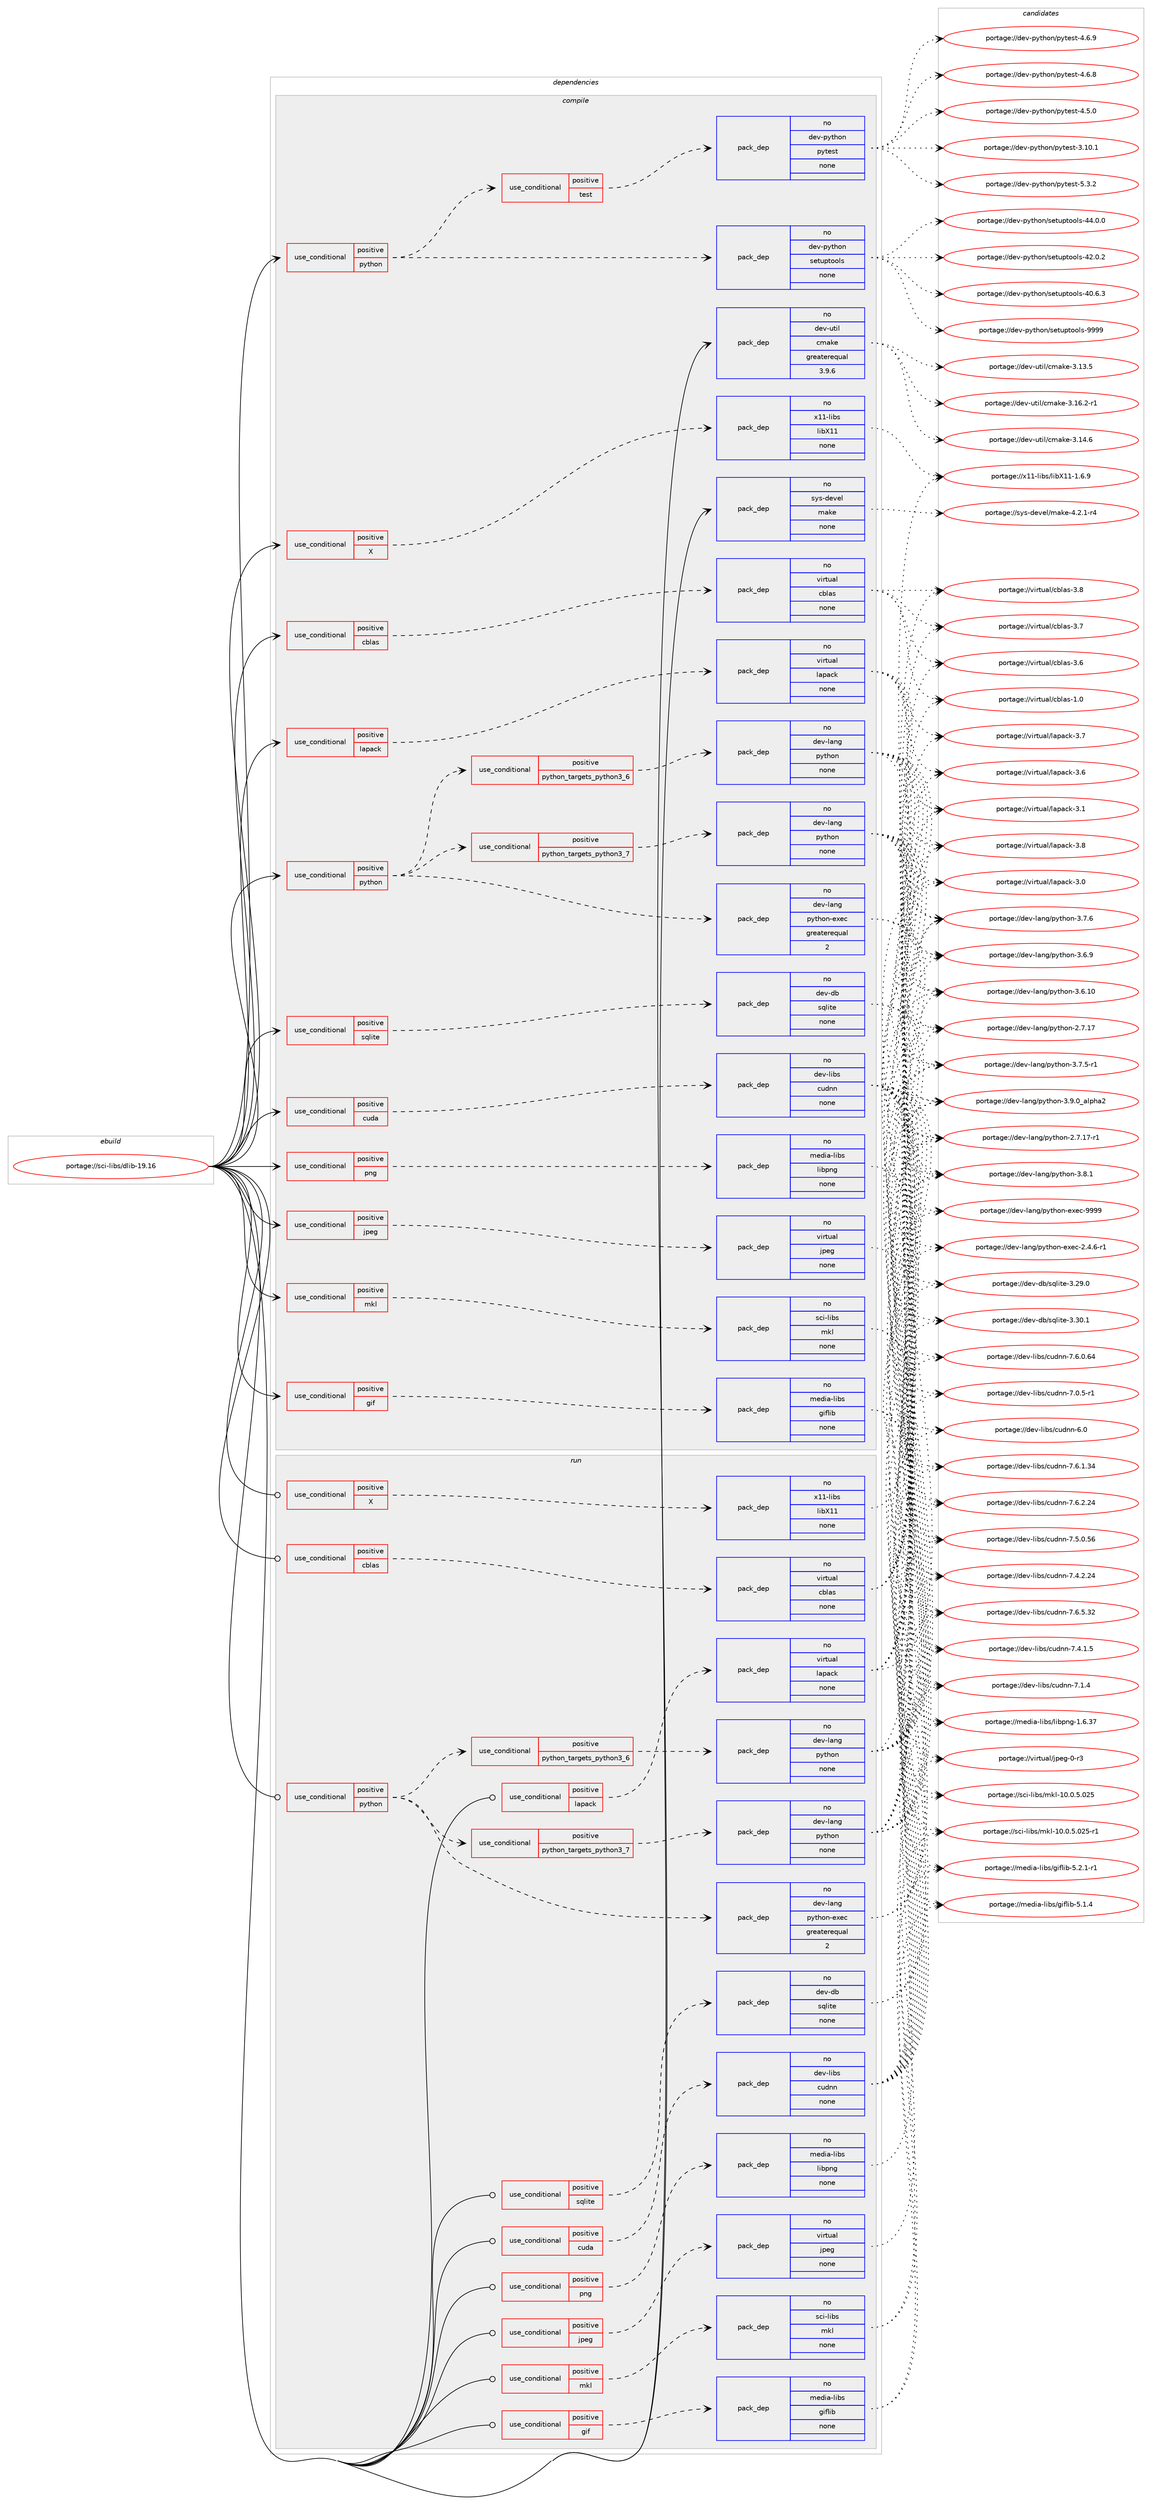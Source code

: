 digraph prolog {

# *************
# Graph options
# *************

newrank=true;
concentrate=true;
compound=true;
graph [rankdir=LR,fontname=Helvetica,fontsize=10,ranksep=1.5];#, ranksep=2.5, nodesep=0.2];
edge  [arrowhead=vee];
node  [fontname=Helvetica,fontsize=10];

# **********
# The ebuild
# **********

subgraph cluster_leftcol {
color=gray;
rank=same;
label=<<i>ebuild</i>>;
id [label="portage://sci-libs/dlib-19.16", color=red, width=4, href="../sci-libs/dlib-19.16.svg"];
}

# ****************
# The dependencies
# ****************

subgraph cluster_midcol {
color=gray;
label=<<i>dependencies</i>>;
subgraph cluster_compile {
fillcolor="#eeeeee";
style=filled;
label=<<i>compile</i>>;
subgraph cond19454 {
dependency100967 [label=<<TABLE BORDER="0" CELLBORDER="1" CELLSPACING="0" CELLPADDING="4"><TR><TD ROWSPAN="3" CELLPADDING="10">use_conditional</TD></TR><TR><TD>positive</TD></TR><TR><TD>X</TD></TR></TABLE>>, shape=none, color=red];
subgraph pack79773 {
dependency100968 [label=<<TABLE BORDER="0" CELLBORDER="1" CELLSPACING="0" CELLPADDING="4" WIDTH="220"><TR><TD ROWSPAN="6" CELLPADDING="30">pack_dep</TD></TR><TR><TD WIDTH="110">no</TD></TR><TR><TD>x11-libs</TD></TR><TR><TD>libX11</TD></TR><TR><TD>none</TD></TR><TR><TD></TD></TR></TABLE>>, shape=none, color=blue];
}
dependency100967:e -> dependency100968:w [weight=20,style="dashed",arrowhead="vee"];
}
id:e -> dependency100967:w [weight=20,style="solid",arrowhead="vee"];
subgraph cond19455 {
dependency100969 [label=<<TABLE BORDER="0" CELLBORDER="1" CELLSPACING="0" CELLPADDING="4"><TR><TD ROWSPAN="3" CELLPADDING="10">use_conditional</TD></TR><TR><TD>positive</TD></TR><TR><TD>cblas</TD></TR></TABLE>>, shape=none, color=red];
subgraph pack79774 {
dependency100970 [label=<<TABLE BORDER="0" CELLBORDER="1" CELLSPACING="0" CELLPADDING="4" WIDTH="220"><TR><TD ROWSPAN="6" CELLPADDING="30">pack_dep</TD></TR><TR><TD WIDTH="110">no</TD></TR><TR><TD>virtual</TD></TR><TR><TD>cblas</TD></TR><TR><TD>none</TD></TR><TR><TD></TD></TR></TABLE>>, shape=none, color=blue];
}
dependency100969:e -> dependency100970:w [weight=20,style="dashed",arrowhead="vee"];
}
id:e -> dependency100969:w [weight=20,style="solid",arrowhead="vee"];
subgraph cond19456 {
dependency100971 [label=<<TABLE BORDER="0" CELLBORDER="1" CELLSPACING="0" CELLPADDING="4"><TR><TD ROWSPAN="3" CELLPADDING="10">use_conditional</TD></TR><TR><TD>positive</TD></TR><TR><TD>cuda</TD></TR></TABLE>>, shape=none, color=red];
subgraph pack79775 {
dependency100972 [label=<<TABLE BORDER="0" CELLBORDER="1" CELLSPACING="0" CELLPADDING="4" WIDTH="220"><TR><TD ROWSPAN="6" CELLPADDING="30">pack_dep</TD></TR><TR><TD WIDTH="110">no</TD></TR><TR><TD>dev-libs</TD></TR><TR><TD>cudnn</TD></TR><TR><TD>none</TD></TR><TR><TD></TD></TR></TABLE>>, shape=none, color=blue];
}
dependency100971:e -> dependency100972:w [weight=20,style="dashed",arrowhead="vee"];
}
id:e -> dependency100971:w [weight=20,style="solid",arrowhead="vee"];
subgraph cond19457 {
dependency100973 [label=<<TABLE BORDER="0" CELLBORDER="1" CELLSPACING="0" CELLPADDING="4"><TR><TD ROWSPAN="3" CELLPADDING="10">use_conditional</TD></TR><TR><TD>positive</TD></TR><TR><TD>gif</TD></TR></TABLE>>, shape=none, color=red];
subgraph pack79776 {
dependency100974 [label=<<TABLE BORDER="0" CELLBORDER="1" CELLSPACING="0" CELLPADDING="4" WIDTH="220"><TR><TD ROWSPAN="6" CELLPADDING="30">pack_dep</TD></TR><TR><TD WIDTH="110">no</TD></TR><TR><TD>media-libs</TD></TR><TR><TD>giflib</TD></TR><TR><TD>none</TD></TR><TR><TD></TD></TR></TABLE>>, shape=none, color=blue];
}
dependency100973:e -> dependency100974:w [weight=20,style="dashed",arrowhead="vee"];
}
id:e -> dependency100973:w [weight=20,style="solid",arrowhead="vee"];
subgraph cond19458 {
dependency100975 [label=<<TABLE BORDER="0" CELLBORDER="1" CELLSPACING="0" CELLPADDING="4"><TR><TD ROWSPAN="3" CELLPADDING="10">use_conditional</TD></TR><TR><TD>positive</TD></TR><TR><TD>jpeg</TD></TR></TABLE>>, shape=none, color=red];
subgraph pack79777 {
dependency100976 [label=<<TABLE BORDER="0" CELLBORDER="1" CELLSPACING="0" CELLPADDING="4" WIDTH="220"><TR><TD ROWSPAN="6" CELLPADDING="30">pack_dep</TD></TR><TR><TD WIDTH="110">no</TD></TR><TR><TD>virtual</TD></TR><TR><TD>jpeg</TD></TR><TR><TD>none</TD></TR><TR><TD></TD></TR></TABLE>>, shape=none, color=blue];
}
dependency100975:e -> dependency100976:w [weight=20,style="dashed",arrowhead="vee"];
}
id:e -> dependency100975:w [weight=20,style="solid",arrowhead="vee"];
subgraph cond19459 {
dependency100977 [label=<<TABLE BORDER="0" CELLBORDER="1" CELLSPACING="0" CELLPADDING="4"><TR><TD ROWSPAN="3" CELLPADDING="10">use_conditional</TD></TR><TR><TD>positive</TD></TR><TR><TD>lapack</TD></TR></TABLE>>, shape=none, color=red];
subgraph pack79778 {
dependency100978 [label=<<TABLE BORDER="0" CELLBORDER="1" CELLSPACING="0" CELLPADDING="4" WIDTH="220"><TR><TD ROWSPAN="6" CELLPADDING="30">pack_dep</TD></TR><TR><TD WIDTH="110">no</TD></TR><TR><TD>virtual</TD></TR><TR><TD>lapack</TD></TR><TR><TD>none</TD></TR><TR><TD></TD></TR></TABLE>>, shape=none, color=blue];
}
dependency100977:e -> dependency100978:w [weight=20,style="dashed",arrowhead="vee"];
}
id:e -> dependency100977:w [weight=20,style="solid",arrowhead="vee"];
subgraph cond19460 {
dependency100979 [label=<<TABLE BORDER="0" CELLBORDER="1" CELLSPACING="0" CELLPADDING="4"><TR><TD ROWSPAN="3" CELLPADDING="10">use_conditional</TD></TR><TR><TD>positive</TD></TR><TR><TD>mkl</TD></TR></TABLE>>, shape=none, color=red];
subgraph pack79779 {
dependency100980 [label=<<TABLE BORDER="0" CELLBORDER="1" CELLSPACING="0" CELLPADDING="4" WIDTH="220"><TR><TD ROWSPAN="6" CELLPADDING="30">pack_dep</TD></TR><TR><TD WIDTH="110">no</TD></TR><TR><TD>sci-libs</TD></TR><TR><TD>mkl</TD></TR><TR><TD>none</TD></TR><TR><TD></TD></TR></TABLE>>, shape=none, color=blue];
}
dependency100979:e -> dependency100980:w [weight=20,style="dashed",arrowhead="vee"];
}
id:e -> dependency100979:w [weight=20,style="solid",arrowhead="vee"];
subgraph cond19461 {
dependency100981 [label=<<TABLE BORDER="0" CELLBORDER="1" CELLSPACING="0" CELLPADDING="4"><TR><TD ROWSPAN="3" CELLPADDING="10">use_conditional</TD></TR><TR><TD>positive</TD></TR><TR><TD>png</TD></TR></TABLE>>, shape=none, color=red];
subgraph pack79780 {
dependency100982 [label=<<TABLE BORDER="0" CELLBORDER="1" CELLSPACING="0" CELLPADDING="4" WIDTH="220"><TR><TD ROWSPAN="6" CELLPADDING="30">pack_dep</TD></TR><TR><TD WIDTH="110">no</TD></TR><TR><TD>media-libs</TD></TR><TR><TD>libpng</TD></TR><TR><TD>none</TD></TR><TR><TD></TD></TR></TABLE>>, shape=none, color=blue];
}
dependency100981:e -> dependency100982:w [weight=20,style="dashed",arrowhead="vee"];
}
id:e -> dependency100981:w [weight=20,style="solid",arrowhead="vee"];
subgraph cond19462 {
dependency100983 [label=<<TABLE BORDER="0" CELLBORDER="1" CELLSPACING="0" CELLPADDING="4"><TR><TD ROWSPAN="3" CELLPADDING="10">use_conditional</TD></TR><TR><TD>positive</TD></TR><TR><TD>python</TD></TR></TABLE>>, shape=none, color=red];
subgraph cond19463 {
dependency100984 [label=<<TABLE BORDER="0" CELLBORDER="1" CELLSPACING="0" CELLPADDING="4"><TR><TD ROWSPAN="3" CELLPADDING="10">use_conditional</TD></TR><TR><TD>positive</TD></TR><TR><TD>python_targets_python3_6</TD></TR></TABLE>>, shape=none, color=red];
subgraph pack79781 {
dependency100985 [label=<<TABLE BORDER="0" CELLBORDER="1" CELLSPACING="0" CELLPADDING="4" WIDTH="220"><TR><TD ROWSPAN="6" CELLPADDING="30">pack_dep</TD></TR><TR><TD WIDTH="110">no</TD></TR><TR><TD>dev-lang</TD></TR><TR><TD>python</TD></TR><TR><TD>none</TD></TR><TR><TD></TD></TR></TABLE>>, shape=none, color=blue];
}
dependency100984:e -> dependency100985:w [weight=20,style="dashed",arrowhead="vee"];
}
dependency100983:e -> dependency100984:w [weight=20,style="dashed",arrowhead="vee"];
subgraph cond19464 {
dependency100986 [label=<<TABLE BORDER="0" CELLBORDER="1" CELLSPACING="0" CELLPADDING="4"><TR><TD ROWSPAN="3" CELLPADDING="10">use_conditional</TD></TR><TR><TD>positive</TD></TR><TR><TD>python_targets_python3_7</TD></TR></TABLE>>, shape=none, color=red];
subgraph pack79782 {
dependency100987 [label=<<TABLE BORDER="0" CELLBORDER="1" CELLSPACING="0" CELLPADDING="4" WIDTH="220"><TR><TD ROWSPAN="6" CELLPADDING="30">pack_dep</TD></TR><TR><TD WIDTH="110">no</TD></TR><TR><TD>dev-lang</TD></TR><TR><TD>python</TD></TR><TR><TD>none</TD></TR><TR><TD></TD></TR></TABLE>>, shape=none, color=blue];
}
dependency100986:e -> dependency100987:w [weight=20,style="dashed",arrowhead="vee"];
}
dependency100983:e -> dependency100986:w [weight=20,style="dashed",arrowhead="vee"];
subgraph pack79783 {
dependency100988 [label=<<TABLE BORDER="0" CELLBORDER="1" CELLSPACING="0" CELLPADDING="4" WIDTH="220"><TR><TD ROWSPAN="6" CELLPADDING="30">pack_dep</TD></TR><TR><TD WIDTH="110">no</TD></TR><TR><TD>dev-lang</TD></TR><TR><TD>python-exec</TD></TR><TR><TD>greaterequal</TD></TR><TR><TD>2</TD></TR></TABLE>>, shape=none, color=blue];
}
dependency100983:e -> dependency100988:w [weight=20,style="dashed",arrowhead="vee"];
}
id:e -> dependency100983:w [weight=20,style="solid",arrowhead="vee"];
subgraph cond19465 {
dependency100989 [label=<<TABLE BORDER="0" CELLBORDER="1" CELLSPACING="0" CELLPADDING="4"><TR><TD ROWSPAN="3" CELLPADDING="10">use_conditional</TD></TR><TR><TD>positive</TD></TR><TR><TD>python</TD></TR></TABLE>>, shape=none, color=red];
subgraph pack79784 {
dependency100990 [label=<<TABLE BORDER="0" CELLBORDER="1" CELLSPACING="0" CELLPADDING="4" WIDTH="220"><TR><TD ROWSPAN="6" CELLPADDING="30">pack_dep</TD></TR><TR><TD WIDTH="110">no</TD></TR><TR><TD>dev-python</TD></TR><TR><TD>setuptools</TD></TR><TR><TD>none</TD></TR><TR><TD></TD></TR></TABLE>>, shape=none, color=blue];
}
dependency100989:e -> dependency100990:w [weight=20,style="dashed",arrowhead="vee"];
subgraph cond19466 {
dependency100991 [label=<<TABLE BORDER="0" CELLBORDER="1" CELLSPACING="0" CELLPADDING="4"><TR><TD ROWSPAN="3" CELLPADDING="10">use_conditional</TD></TR><TR><TD>positive</TD></TR><TR><TD>test</TD></TR></TABLE>>, shape=none, color=red];
subgraph pack79785 {
dependency100992 [label=<<TABLE BORDER="0" CELLBORDER="1" CELLSPACING="0" CELLPADDING="4" WIDTH="220"><TR><TD ROWSPAN="6" CELLPADDING="30">pack_dep</TD></TR><TR><TD WIDTH="110">no</TD></TR><TR><TD>dev-python</TD></TR><TR><TD>pytest</TD></TR><TR><TD>none</TD></TR><TR><TD></TD></TR></TABLE>>, shape=none, color=blue];
}
dependency100991:e -> dependency100992:w [weight=20,style="dashed",arrowhead="vee"];
}
dependency100989:e -> dependency100991:w [weight=20,style="dashed",arrowhead="vee"];
}
id:e -> dependency100989:w [weight=20,style="solid",arrowhead="vee"];
subgraph cond19467 {
dependency100993 [label=<<TABLE BORDER="0" CELLBORDER="1" CELLSPACING="0" CELLPADDING="4"><TR><TD ROWSPAN="3" CELLPADDING="10">use_conditional</TD></TR><TR><TD>positive</TD></TR><TR><TD>sqlite</TD></TR></TABLE>>, shape=none, color=red];
subgraph pack79786 {
dependency100994 [label=<<TABLE BORDER="0" CELLBORDER="1" CELLSPACING="0" CELLPADDING="4" WIDTH="220"><TR><TD ROWSPAN="6" CELLPADDING="30">pack_dep</TD></TR><TR><TD WIDTH="110">no</TD></TR><TR><TD>dev-db</TD></TR><TR><TD>sqlite</TD></TR><TR><TD>none</TD></TR><TR><TD></TD></TR></TABLE>>, shape=none, color=blue];
}
dependency100993:e -> dependency100994:w [weight=20,style="dashed",arrowhead="vee"];
}
id:e -> dependency100993:w [weight=20,style="solid",arrowhead="vee"];
subgraph pack79787 {
dependency100995 [label=<<TABLE BORDER="0" CELLBORDER="1" CELLSPACING="0" CELLPADDING="4" WIDTH="220"><TR><TD ROWSPAN="6" CELLPADDING="30">pack_dep</TD></TR><TR><TD WIDTH="110">no</TD></TR><TR><TD>dev-util</TD></TR><TR><TD>cmake</TD></TR><TR><TD>greaterequal</TD></TR><TR><TD>3.9.6</TD></TR></TABLE>>, shape=none, color=blue];
}
id:e -> dependency100995:w [weight=20,style="solid",arrowhead="vee"];
subgraph pack79788 {
dependency100996 [label=<<TABLE BORDER="0" CELLBORDER="1" CELLSPACING="0" CELLPADDING="4" WIDTH="220"><TR><TD ROWSPAN="6" CELLPADDING="30">pack_dep</TD></TR><TR><TD WIDTH="110">no</TD></TR><TR><TD>sys-devel</TD></TR><TR><TD>make</TD></TR><TR><TD>none</TD></TR><TR><TD></TD></TR></TABLE>>, shape=none, color=blue];
}
id:e -> dependency100996:w [weight=20,style="solid",arrowhead="vee"];
}
subgraph cluster_compileandrun {
fillcolor="#eeeeee";
style=filled;
label=<<i>compile and run</i>>;
}
subgraph cluster_run {
fillcolor="#eeeeee";
style=filled;
label=<<i>run</i>>;
subgraph cond19468 {
dependency100997 [label=<<TABLE BORDER="0" CELLBORDER="1" CELLSPACING="0" CELLPADDING="4"><TR><TD ROWSPAN="3" CELLPADDING="10">use_conditional</TD></TR><TR><TD>positive</TD></TR><TR><TD>X</TD></TR></TABLE>>, shape=none, color=red];
subgraph pack79789 {
dependency100998 [label=<<TABLE BORDER="0" CELLBORDER="1" CELLSPACING="0" CELLPADDING="4" WIDTH="220"><TR><TD ROWSPAN="6" CELLPADDING="30">pack_dep</TD></TR><TR><TD WIDTH="110">no</TD></TR><TR><TD>x11-libs</TD></TR><TR><TD>libX11</TD></TR><TR><TD>none</TD></TR><TR><TD></TD></TR></TABLE>>, shape=none, color=blue];
}
dependency100997:e -> dependency100998:w [weight=20,style="dashed",arrowhead="vee"];
}
id:e -> dependency100997:w [weight=20,style="solid",arrowhead="odot"];
subgraph cond19469 {
dependency100999 [label=<<TABLE BORDER="0" CELLBORDER="1" CELLSPACING="0" CELLPADDING="4"><TR><TD ROWSPAN="3" CELLPADDING="10">use_conditional</TD></TR><TR><TD>positive</TD></TR><TR><TD>cblas</TD></TR></TABLE>>, shape=none, color=red];
subgraph pack79790 {
dependency101000 [label=<<TABLE BORDER="0" CELLBORDER="1" CELLSPACING="0" CELLPADDING="4" WIDTH="220"><TR><TD ROWSPAN="6" CELLPADDING="30">pack_dep</TD></TR><TR><TD WIDTH="110">no</TD></TR><TR><TD>virtual</TD></TR><TR><TD>cblas</TD></TR><TR><TD>none</TD></TR><TR><TD></TD></TR></TABLE>>, shape=none, color=blue];
}
dependency100999:e -> dependency101000:w [weight=20,style="dashed",arrowhead="vee"];
}
id:e -> dependency100999:w [weight=20,style="solid",arrowhead="odot"];
subgraph cond19470 {
dependency101001 [label=<<TABLE BORDER="0" CELLBORDER="1" CELLSPACING="0" CELLPADDING="4"><TR><TD ROWSPAN="3" CELLPADDING="10">use_conditional</TD></TR><TR><TD>positive</TD></TR><TR><TD>cuda</TD></TR></TABLE>>, shape=none, color=red];
subgraph pack79791 {
dependency101002 [label=<<TABLE BORDER="0" CELLBORDER="1" CELLSPACING="0" CELLPADDING="4" WIDTH="220"><TR><TD ROWSPAN="6" CELLPADDING="30">pack_dep</TD></TR><TR><TD WIDTH="110">no</TD></TR><TR><TD>dev-libs</TD></TR><TR><TD>cudnn</TD></TR><TR><TD>none</TD></TR><TR><TD></TD></TR></TABLE>>, shape=none, color=blue];
}
dependency101001:e -> dependency101002:w [weight=20,style="dashed",arrowhead="vee"];
}
id:e -> dependency101001:w [weight=20,style="solid",arrowhead="odot"];
subgraph cond19471 {
dependency101003 [label=<<TABLE BORDER="0" CELLBORDER="1" CELLSPACING="0" CELLPADDING="4"><TR><TD ROWSPAN="3" CELLPADDING="10">use_conditional</TD></TR><TR><TD>positive</TD></TR><TR><TD>gif</TD></TR></TABLE>>, shape=none, color=red];
subgraph pack79792 {
dependency101004 [label=<<TABLE BORDER="0" CELLBORDER="1" CELLSPACING="0" CELLPADDING="4" WIDTH="220"><TR><TD ROWSPAN="6" CELLPADDING="30">pack_dep</TD></TR><TR><TD WIDTH="110">no</TD></TR><TR><TD>media-libs</TD></TR><TR><TD>giflib</TD></TR><TR><TD>none</TD></TR><TR><TD></TD></TR></TABLE>>, shape=none, color=blue];
}
dependency101003:e -> dependency101004:w [weight=20,style="dashed",arrowhead="vee"];
}
id:e -> dependency101003:w [weight=20,style="solid",arrowhead="odot"];
subgraph cond19472 {
dependency101005 [label=<<TABLE BORDER="0" CELLBORDER="1" CELLSPACING="0" CELLPADDING="4"><TR><TD ROWSPAN="3" CELLPADDING="10">use_conditional</TD></TR><TR><TD>positive</TD></TR><TR><TD>jpeg</TD></TR></TABLE>>, shape=none, color=red];
subgraph pack79793 {
dependency101006 [label=<<TABLE BORDER="0" CELLBORDER="1" CELLSPACING="0" CELLPADDING="4" WIDTH="220"><TR><TD ROWSPAN="6" CELLPADDING="30">pack_dep</TD></TR><TR><TD WIDTH="110">no</TD></TR><TR><TD>virtual</TD></TR><TR><TD>jpeg</TD></TR><TR><TD>none</TD></TR><TR><TD></TD></TR></TABLE>>, shape=none, color=blue];
}
dependency101005:e -> dependency101006:w [weight=20,style="dashed",arrowhead="vee"];
}
id:e -> dependency101005:w [weight=20,style="solid",arrowhead="odot"];
subgraph cond19473 {
dependency101007 [label=<<TABLE BORDER="0" CELLBORDER="1" CELLSPACING="0" CELLPADDING="4"><TR><TD ROWSPAN="3" CELLPADDING="10">use_conditional</TD></TR><TR><TD>positive</TD></TR><TR><TD>lapack</TD></TR></TABLE>>, shape=none, color=red];
subgraph pack79794 {
dependency101008 [label=<<TABLE BORDER="0" CELLBORDER="1" CELLSPACING="0" CELLPADDING="4" WIDTH="220"><TR><TD ROWSPAN="6" CELLPADDING="30">pack_dep</TD></TR><TR><TD WIDTH="110">no</TD></TR><TR><TD>virtual</TD></TR><TR><TD>lapack</TD></TR><TR><TD>none</TD></TR><TR><TD></TD></TR></TABLE>>, shape=none, color=blue];
}
dependency101007:e -> dependency101008:w [weight=20,style="dashed",arrowhead="vee"];
}
id:e -> dependency101007:w [weight=20,style="solid",arrowhead="odot"];
subgraph cond19474 {
dependency101009 [label=<<TABLE BORDER="0" CELLBORDER="1" CELLSPACING="0" CELLPADDING="4"><TR><TD ROWSPAN="3" CELLPADDING="10">use_conditional</TD></TR><TR><TD>positive</TD></TR><TR><TD>mkl</TD></TR></TABLE>>, shape=none, color=red];
subgraph pack79795 {
dependency101010 [label=<<TABLE BORDER="0" CELLBORDER="1" CELLSPACING="0" CELLPADDING="4" WIDTH="220"><TR><TD ROWSPAN="6" CELLPADDING="30">pack_dep</TD></TR><TR><TD WIDTH="110">no</TD></TR><TR><TD>sci-libs</TD></TR><TR><TD>mkl</TD></TR><TR><TD>none</TD></TR><TR><TD></TD></TR></TABLE>>, shape=none, color=blue];
}
dependency101009:e -> dependency101010:w [weight=20,style="dashed",arrowhead="vee"];
}
id:e -> dependency101009:w [weight=20,style="solid",arrowhead="odot"];
subgraph cond19475 {
dependency101011 [label=<<TABLE BORDER="0" CELLBORDER="1" CELLSPACING="0" CELLPADDING="4"><TR><TD ROWSPAN="3" CELLPADDING="10">use_conditional</TD></TR><TR><TD>positive</TD></TR><TR><TD>png</TD></TR></TABLE>>, shape=none, color=red];
subgraph pack79796 {
dependency101012 [label=<<TABLE BORDER="0" CELLBORDER="1" CELLSPACING="0" CELLPADDING="4" WIDTH="220"><TR><TD ROWSPAN="6" CELLPADDING="30">pack_dep</TD></TR><TR><TD WIDTH="110">no</TD></TR><TR><TD>media-libs</TD></TR><TR><TD>libpng</TD></TR><TR><TD>none</TD></TR><TR><TD></TD></TR></TABLE>>, shape=none, color=blue];
}
dependency101011:e -> dependency101012:w [weight=20,style="dashed",arrowhead="vee"];
}
id:e -> dependency101011:w [weight=20,style="solid",arrowhead="odot"];
subgraph cond19476 {
dependency101013 [label=<<TABLE BORDER="0" CELLBORDER="1" CELLSPACING="0" CELLPADDING="4"><TR><TD ROWSPAN="3" CELLPADDING="10">use_conditional</TD></TR><TR><TD>positive</TD></TR><TR><TD>python</TD></TR></TABLE>>, shape=none, color=red];
subgraph cond19477 {
dependency101014 [label=<<TABLE BORDER="0" CELLBORDER="1" CELLSPACING="0" CELLPADDING="4"><TR><TD ROWSPAN="3" CELLPADDING="10">use_conditional</TD></TR><TR><TD>positive</TD></TR><TR><TD>python_targets_python3_6</TD></TR></TABLE>>, shape=none, color=red];
subgraph pack79797 {
dependency101015 [label=<<TABLE BORDER="0" CELLBORDER="1" CELLSPACING="0" CELLPADDING="4" WIDTH="220"><TR><TD ROWSPAN="6" CELLPADDING="30">pack_dep</TD></TR><TR><TD WIDTH="110">no</TD></TR><TR><TD>dev-lang</TD></TR><TR><TD>python</TD></TR><TR><TD>none</TD></TR><TR><TD></TD></TR></TABLE>>, shape=none, color=blue];
}
dependency101014:e -> dependency101015:w [weight=20,style="dashed",arrowhead="vee"];
}
dependency101013:e -> dependency101014:w [weight=20,style="dashed",arrowhead="vee"];
subgraph cond19478 {
dependency101016 [label=<<TABLE BORDER="0" CELLBORDER="1" CELLSPACING="0" CELLPADDING="4"><TR><TD ROWSPAN="3" CELLPADDING="10">use_conditional</TD></TR><TR><TD>positive</TD></TR><TR><TD>python_targets_python3_7</TD></TR></TABLE>>, shape=none, color=red];
subgraph pack79798 {
dependency101017 [label=<<TABLE BORDER="0" CELLBORDER="1" CELLSPACING="0" CELLPADDING="4" WIDTH="220"><TR><TD ROWSPAN="6" CELLPADDING="30">pack_dep</TD></TR><TR><TD WIDTH="110">no</TD></TR><TR><TD>dev-lang</TD></TR><TR><TD>python</TD></TR><TR><TD>none</TD></TR><TR><TD></TD></TR></TABLE>>, shape=none, color=blue];
}
dependency101016:e -> dependency101017:w [weight=20,style="dashed",arrowhead="vee"];
}
dependency101013:e -> dependency101016:w [weight=20,style="dashed",arrowhead="vee"];
subgraph pack79799 {
dependency101018 [label=<<TABLE BORDER="0" CELLBORDER="1" CELLSPACING="0" CELLPADDING="4" WIDTH="220"><TR><TD ROWSPAN="6" CELLPADDING="30">pack_dep</TD></TR><TR><TD WIDTH="110">no</TD></TR><TR><TD>dev-lang</TD></TR><TR><TD>python-exec</TD></TR><TR><TD>greaterequal</TD></TR><TR><TD>2</TD></TR></TABLE>>, shape=none, color=blue];
}
dependency101013:e -> dependency101018:w [weight=20,style="dashed",arrowhead="vee"];
}
id:e -> dependency101013:w [weight=20,style="solid",arrowhead="odot"];
subgraph cond19479 {
dependency101019 [label=<<TABLE BORDER="0" CELLBORDER="1" CELLSPACING="0" CELLPADDING="4"><TR><TD ROWSPAN="3" CELLPADDING="10">use_conditional</TD></TR><TR><TD>positive</TD></TR><TR><TD>sqlite</TD></TR></TABLE>>, shape=none, color=red];
subgraph pack79800 {
dependency101020 [label=<<TABLE BORDER="0" CELLBORDER="1" CELLSPACING="0" CELLPADDING="4" WIDTH="220"><TR><TD ROWSPAN="6" CELLPADDING="30">pack_dep</TD></TR><TR><TD WIDTH="110">no</TD></TR><TR><TD>dev-db</TD></TR><TR><TD>sqlite</TD></TR><TR><TD>none</TD></TR><TR><TD></TD></TR></TABLE>>, shape=none, color=blue];
}
dependency101019:e -> dependency101020:w [weight=20,style="dashed",arrowhead="vee"];
}
id:e -> dependency101019:w [weight=20,style="solid",arrowhead="odot"];
}
}

# **************
# The candidates
# **************

subgraph cluster_choices {
rank=same;
color=gray;
label=<<i>candidates</i>>;

subgraph choice79773 {
color=black;
nodesep=1;
choice120494945108105981154710810598884949454946544657 [label="portage://x11-libs/libX11-1.6.9", color=red, width=4,href="../x11-libs/libX11-1.6.9.svg"];
dependency100968:e -> choice120494945108105981154710810598884949454946544657:w [style=dotted,weight="100"];
}
subgraph choice79774 {
color=black;
nodesep=1;
choice118105114116117971084799981089711545514656 [label="portage://virtual/cblas-3.8", color=red, width=4,href="../virtual/cblas-3.8.svg"];
choice118105114116117971084799981089711545514655 [label="portage://virtual/cblas-3.7", color=red, width=4,href="../virtual/cblas-3.7.svg"];
choice118105114116117971084799981089711545514654 [label="portage://virtual/cblas-3.6", color=red, width=4,href="../virtual/cblas-3.6.svg"];
choice118105114116117971084799981089711545494648 [label="portage://virtual/cblas-1.0", color=red, width=4,href="../virtual/cblas-1.0.svg"];
dependency100970:e -> choice118105114116117971084799981089711545514656:w [style=dotted,weight="100"];
dependency100970:e -> choice118105114116117971084799981089711545514655:w [style=dotted,weight="100"];
dependency100970:e -> choice118105114116117971084799981089711545514654:w [style=dotted,weight="100"];
dependency100970:e -> choice118105114116117971084799981089711545494648:w [style=dotted,weight="100"];
}
subgraph choice79775 {
color=black;
nodesep=1;
choice10010111845108105981154799117100110110455546544653465150 [label="portage://dev-libs/cudnn-7.6.5.32", color=red, width=4,href="../dev-libs/cudnn-7.6.5.32.svg"];
choice10010111845108105981154799117100110110455546544650465052 [label="portage://dev-libs/cudnn-7.6.2.24", color=red, width=4,href="../dev-libs/cudnn-7.6.2.24.svg"];
choice10010111845108105981154799117100110110455546544649465152 [label="portage://dev-libs/cudnn-7.6.1.34", color=red, width=4,href="../dev-libs/cudnn-7.6.1.34.svg"];
choice10010111845108105981154799117100110110455546544648465452 [label="portage://dev-libs/cudnn-7.6.0.64", color=red, width=4,href="../dev-libs/cudnn-7.6.0.64.svg"];
choice10010111845108105981154799117100110110455546534648465354 [label="portage://dev-libs/cudnn-7.5.0.56", color=red, width=4,href="../dev-libs/cudnn-7.5.0.56.svg"];
choice10010111845108105981154799117100110110455546524650465052 [label="portage://dev-libs/cudnn-7.4.2.24", color=red, width=4,href="../dev-libs/cudnn-7.4.2.24.svg"];
choice100101118451081059811547991171001101104555465246494653 [label="portage://dev-libs/cudnn-7.4.1.5", color=red, width=4,href="../dev-libs/cudnn-7.4.1.5.svg"];
choice10010111845108105981154799117100110110455546494652 [label="portage://dev-libs/cudnn-7.1.4", color=red, width=4,href="../dev-libs/cudnn-7.1.4.svg"];
choice100101118451081059811547991171001101104555464846534511449 [label="portage://dev-libs/cudnn-7.0.5-r1", color=red, width=4,href="../dev-libs/cudnn-7.0.5-r1.svg"];
choice1001011184510810598115479911710011011045544648 [label="portage://dev-libs/cudnn-6.0", color=red, width=4,href="../dev-libs/cudnn-6.0.svg"];
dependency100972:e -> choice10010111845108105981154799117100110110455546544653465150:w [style=dotted,weight="100"];
dependency100972:e -> choice10010111845108105981154799117100110110455546544650465052:w [style=dotted,weight="100"];
dependency100972:e -> choice10010111845108105981154799117100110110455546544649465152:w [style=dotted,weight="100"];
dependency100972:e -> choice10010111845108105981154799117100110110455546544648465452:w [style=dotted,weight="100"];
dependency100972:e -> choice10010111845108105981154799117100110110455546534648465354:w [style=dotted,weight="100"];
dependency100972:e -> choice10010111845108105981154799117100110110455546524650465052:w [style=dotted,weight="100"];
dependency100972:e -> choice100101118451081059811547991171001101104555465246494653:w [style=dotted,weight="100"];
dependency100972:e -> choice10010111845108105981154799117100110110455546494652:w [style=dotted,weight="100"];
dependency100972:e -> choice100101118451081059811547991171001101104555464846534511449:w [style=dotted,weight="100"];
dependency100972:e -> choice1001011184510810598115479911710011011045544648:w [style=dotted,weight="100"];
}
subgraph choice79776 {
color=black;
nodesep=1;
choice10910110010597451081059811547103105102108105984553465046494511449 [label="portage://media-libs/giflib-5.2.1-r1", color=red, width=4,href="../media-libs/giflib-5.2.1-r1.svg"];
choice1091011001059745108105981154710310510210810598455346494652 [label="portage://media-libs/giflib-5.1.4", color=red, width=4,href="../media-libs/giflib-5.1.4.svg"];
dependency100974:e -> choice10910110010597451081059811547103105102108105984553465046494511449:w [style=dotted,weight="100"];
dependency100974:e -> choice1091011001059745108105981154710310510210810598455346494652:w [style=dotted,weight="100"];
}
subgraph choice79777 {
color=black;
nodesep=1;
choice118105114116117971084710611210110345484511451 [label="portage://virtual/jpeg-0-r3", color=red, width=4,href="../virtual/jpeg-0-r3.svg"];
dependency100976:e -> choice118105114116117971084710611210110345484511451:w [style=dotted,weight="100"];
}
subgraph choice79778 {
color=black;
nodesep=1;
choice118105114116117971084710897112979910745514656 [label="portage://virtual/lapack-3.8", color=red, width=4,href="../virtual/lapack-3.8.svg"];
choice118105114116117971084710897112979910745514655 [label="portage://virtual/lapack-3.7", color=red, width=4,href="../virtual/lapack-3.7.svg"];
choice118105114116117971084710897112979910745514654 [label="portage://virtual/lapack-3.6", color=red, width=4,href="../virtual/lapack-3.6.svg"];
choice118105114116117971084710897112979910745514649 [label="portage://virtual/lapack-3.1", color=red, width=4,href="../virtual/lapack-3.1.svg"];
choice118105114116117971084710897112979910745514648 [label="portage://virtual/lapack-3.0", color=red, width=4,href="../virtual/lapack-3.0.svg"];
dependency100978:e -> choice118105114116117971084710897112979910745514656:w [style=dotted,weight="100"];
dependency100978:e -> choice118105114116117971084710897112979910745514655:w [style=dotted,weight="100"];
dependency100978:e -> choice118105114116117971084710897112979910745514654:w [style=dotted,weight="100"];
dependency100978:e -> choice118105114116117971084710897112979910745514649:w [style=dotted,weight="100"];
dependency100978:e -> choice118105114116117971084710897112979910745514648:w [style=dotted,weight="100"];
}
subgraph choice79779 {
color=black;
nodesep=1;
choice1159910545108105981154710910710845494846484653464850534511449 [label="portage://sci-libs/mkl-10.0.5.025-r1", color=red, width=4,href="../sci-libs/mkl-10.0.5.025-r1.svg"];
choice115991054510810598115471091071084549484648465346485053 [label="portage://sci-libs/mkl-10.0.5.025", color=red, width=4,href="../sci-libs/mkl-10.0.5.025.svg"];
dependency100980:e -> choice1159910545108105981154710910710845494846484653464850534511449:w [style=dotted,weight="100"];
dependency100980:e -> choice115991054510810598115471091071084549484648465346485053:w [style=dotted,weight="100"];
}
subgraph choice79780 {
color=black;
nodesep=1;
choice109101100105974510810598115471081059811211010345494654465155 [label="portage://media-libs/libpng-1.6.37", color=red, width=4,href="../media-libs/libpng-1.6.37.svg"];
dependency100982:e -> choice109101100105974510810598115471081059811211010345494654465155:w [style=dotted,weight="100"];
}
subgraph choice79781 {
color=black;
nodesep=1;
choice10010111845108971101034711212111610411111045514657464895971081121049750 [label="portage://dev-lang/python-3.9.0_alpha2", color=red, width=4,href="../dev-lang/python-3.9.0_alpha2.svg"];
choice100101118451089711010347112121116104111110455146564649 [label="portage://dev-lang/python-3.8.1", color=red, width=4,href="../dev-lang/python-3.8.1.svg"];
choice100101118451089711010347112121116104111110455146554654 [label="portage://dev-lang/python-3.7.6", color=red, width=4,href="../dev-lang/python-3.7.6.svg"];
choice1001011184510897110103471121211161041111104551465546534511449 [label="portage://dev-lang/python-3.7.5-r1", color=red, width=4,href="../dev-lang/python-3.7.5-r1.svg"];
choice100101118451089711010347112121116104111110455146544657 [label="portage://dev-lang/python-3.6.9", color=red, width=4,href="../dev-lang/python-3.6.9.svg"];
choice10010111845108971101034711212111610411111045514654464948 [label="portage://dev-lang/python-3.6.10", color=red, width=4,href="../dev-lang/python-3.6.10.svg"];
choice100101118451089711010347112121116104111110455046554649554511449 [label="portage://dev-lang/python-2.7.17-r1", color=red, width=4,href="../dev-lang/python-2.7.17-r1.svg"];
choice10010111845108971101034711212111610411111045504655464955 [label="portage://dev-lang/python-2.7.17", color=red, width=4,href="../dev-lang/python-2.7.17.svg"];
dependency100985:e -> choice10010111845108971101034711212111610411111045514657464895971081121049750:w [style=dotted,weight="100"];
dependency100985:e -> choice100101118451089711010347112121116104111110455146564649:w [style=dotted,weight="100"];
dependency100985:e -> choice100101118451089711010347112121116104111110455146554654:w [style=dotted,weight="100"];
dependency100985:e -> choice1001011184510897110103471121211161041111104551465546534511449:w [style=dotted,weight="100"];
dependency100985:e -> choice100101118451089711010347112121116104111110455146544657:w [style=dotted,weight="100"];
dependency100985:e -> choice10010111845108971101034711212111610411111045514654464948:w [style=dotted,weight="100"];
dependency100985:e -> choice100101118451089711010347112121116104111110455046554649554511449:w [style=dotted,weight="100"];
dependency100985:e -> choice10010111845108971101034711212111610411111045504655464955:w [style=dotted,weight="100"];
}
subgraph choice79782 {
color=black;
nodesep=1;
choice10010111845108971101034711212111610411111045514657464895971081121049750 [label="portage://dev-lang/python-3.9.0_alpha2", color=red, width=4,href="../dev-lang/python-3.9.0_alpha2.svg"];
choice100101118451089711010347112121116104111110455146564649 [label="portage://dev-lang/python-3.8.1", color=red, width=4,href="../dev-lang/python-3.8.1.svg"];
choice100101118451089711010347112121116104111110455146554654 [label="portage://dev-lang/python-3.7.6", color=red, width=4,href="../dev-lang/python-3.7.6.svg"];
choice1001011184510897110103471121211161041111104551465546534511449 [label="portage://dev-lang/python-3.7.5-r1", color=red, width=4,href="../dev-lang/python-3.7.5-r1.svg"];
choice100101118451089711010347112121116104111110455146544657 [label="portage://dev-lang/python-3.6.9", color=red, width=4,href="../dev-lang/python-3.6.9.svg"];
choice10010111845108971101034711212111610411111045514654464948 [label="portage://dev-lang/python-3.6.10", color=red, width=4,href="../dev-lang/python-3.6.10.svg"];
choice100101118451089711010347112121116104111110455046554649554511449 [label="portage://dev-lang/python-2.7.17-r1", color=red, width=4,href="../dev-lang/python-2.7.17-r1.svg"];
choice10010111845108971101034711212111610411111045504655464955 [label="portage://dev-lang/python-2.7.17", color=red, width=4,href="../dev-lang/python-2.7.17.svg"];
dependency100987:e -> choice10010111845108971101034711212111610411111045514657464895971081121049750:w [style=dotted,weight="100"];
dependency100987:e -> choice100101118451089711010347112121116104111110455146564649:w [style=dotted,weight="100"];
dependency100987:e -> choice100101118451089711010347112121116104111110455146554654:w [style=dotted,weight="100"];
dependency100987:e -> choice1001011184510897110103471121211161041111104551465546534511449:w [style=dotted,weight="100"];
dependency100987:e -> choice100101118451089711010347112121116104111110455146544657:w [style=dotted,weight="100"];
dependency100987:e -> choice10010111845108971101034711212111610411111045514654464948:w [style=dotted,weight="100"];
dependency100987:e -> choice100101118451089711010347112121116104111110455046554649554511449:w [style=dotted,weight="100"];
dependency100987:e -> choice10010111845108971101034711212111610411111045504655464955:w [style=dotted,weight="100"];
}
subgraph choice79783 {
color=black;
nodesep=1;
choice10010111845108971101034711212111610411111045101120101994557575757 [label="portage://dev-lang/python-exec-9999", color=red, width=4,href="../dev-lang/python-exec-9999.svg"];
choice10010111845108971101034711212111610411111045101120101994550465246544511449 [label="portage://dev-lang/python-exec-2.4.6-r1", color=red, width=4,href="../dev-lang/python-exec-2.4.6-r1.svg"];
dependency100988:e -> choice10010111845108971101034711212111610411111045101120101994557575757:w [style=dotted,weight="100"];
dependency100988:e -> choice10010111845108971101034711212111610411111045101120101994550465246544511449:w [style=dotted,weight="100"];
}
subgraph choice79784 {
color=black;
nodesep=1;
choice10010111845112121116104111110471151011161171121161111111081154557575757 [label="portage://dev-python/setuptools-9999", color=red, width=4,href="../dev-python/setuptools-9999.svg"];
choice100101118451121211161041111104711510111611711211611111110811545525246484648 [label="portage://dev-python/setuptools-44.0.0", color=red, width=4,href="../dev-python/setuptools-44.0.0.svg"];
choice100101118451121211161041111104711510111611711211611111110811545525046484650 [label="portage://dev-python/setuptools-42.0.2", color=red, width=4,href="../dev-python/setuptools-42.0.2.svg"];
choice100101118451121211161041111104711510111611711211611111110811545524846544651 [label="portage://dev-python/setuptools-40.6.3", color=red, width=4,href="../dev-python/setuptools-40.6.3.svg"];
dependency100990:e -> choice10010111845112121116104111110471151011161171121161111111081154557575757:w [style=dotted,weight="100"];
dependency100990:e -> choice100101118451121211161041111104711510111611711211611111110811545525246484648:w [style=dotted,weight="100"];
dependency100990:e -> choice100101118451121211161041111104711510111611711211611111110811545525046484650:w [style=dotted,weight="100"];
dependency100990:e -> choice100101118451121211161041111104711510111611711211611111110811545524846544651:w [style=dotted,weight="100"];
}
subgraph choice79785 {
color=black;
nodesep=1;
choice1001011184511212111610411111047112121116101115116455346514650 [label="portage://dev-python/pytest-5.3.2", color=red, width=4,href="../dev-python/pytest-5.3.2.svg"];
choice1001011184511212111610411111047112121116101115116455246544657 [label="portage://dev-python/pytest-4.6.9", color=red, width=4,href="../dev-python/pytest-4.6.9.svg"];
choice1001011184511212111610411111047112121116101115116455246544656 [label="portage://dev-python/pytest-4.6.8", color=red, width=4,href="../dev-python/pytest-4.6.8.svg"];
choice1001011184511212111610411111047112121116101115116455246534648 [label="portage://dev-python/pytest-4.5.0", color=red, width=4,href="../dev-python/pytest-4.5.0.svg"];
choice100101118451121211161041111104711212111610111511645514649484649 [label="portage://dev-python/pytest-3.10.1", color=red, width=4,href="../dev-python/pytest-3.10.1.svg"];
dependency100992:e -> choice1001011184511212111610411111047112121116101115116455346514650:w [style=dotted,weight="100"];
dependency100992:e -> choice1001011184511212111610411111047112121116101115116455246544657:w [style=dotted,weight="100"];
dependency100992:e -> choice1001011184511212111610411111047112121116101115116455246544656:w [style=dotted,weight="100"];
dependency100992:e -> choice1001011184511212111610411111047112121116101115116455246534648:w [style=dotted,weight="100"];
dependency100992:e -> choice100101118451121211161041111104711212111610111511645514649484649:w [style=dotted,weight="100"];
}
subgraph choice79786 {
color=black;
nodesep=1;
choice10010111845100984711511310810511610145514651484649 [label="portage://dev-db/sqlite-3.30.1", color=red, width=4,href="../dev-db/sqlite-3.30.1.svg"];
choice10010111845100984711511310810511610145514650574648 [label="portage://dev-db/sqlite-3.29.0", color=red, width=4,href="../dev-db/sqlite-3.29.0.svg"];
dependency100994:e -> choice10010111845100984711511310810511610145514651484649:w [style=dotted,weight="100"];
dependency100994:e -> choice10010111845100984711511310810511610145514650574648:w [style=dotted,weight="100"];
}
subgraph choice79787 {
color=black;
nodesep=1;
choice10010111845117116105108479910997107101455146495446504511449 [label="portage://dev-util/cmake-3.16.2-r1", color=red, width=4,href="../dev-util/cmake-3.16.2-r1.svg"];
choice1001011184511711610510847991099710710145514649524654 [label="portage://dev-util/cmake-3.14.6", color=red, width=4,href="../dev-util/cmake-3.14.6.svg"];
choice1001011184511711610510847991099710710145514649514653 [label="portage://dev-util/cmake-3.13.5", color=red, width=4,href="../dev-util/cmake-3.13.5.svg"];
dependency100995:e -> choice10010111845117116105108479910997107101455146495446504511449:w [style=dotted,weight="100"];
dependency100995:e -> choice1001011184511711610510847991099710710145514649524654:w [style=dotted,weight="100"];
dependency100995:e -> choice1001011184511711610510847991099710710145514649514653:w [style=dotted,weight="100"];
}
subgraph choice79788 {
color=black;
nodesep=1;
choice1151211154510010111810110847109971071014552465046494511452 [label="portage://sys-devel/make-4.2.1-r4", color=red, width=4,href="../sys-devel/make-4.2.1-r4.svg"];
dependency100996:e -> choice1151211154510010111810110847109971071014552465046494511452:w [style=dotted,weight="100"];
}
subgraph choice79789 {
color=black;
nodesep=1;
choice120494945108105981154710810598884949454946544657 [label="portage://x11-libs/libX11-1.6.9", color=red, width=4,href="../x11-libs/libX11-1.6.9.svg"];
dependency100998:e -> choice120494945108105981154710810598884949454946544657:w [style=dotted,weight="100"];
}
subgraph choice79790 {
color=black;
nodesep=1;
choice118105114116117971084799981089711545514656 [label="portage://virtual/cblas-3.8", color=red, width=4,href="../virtual/cblas-3.8.svg"];
choice118105114116117971084799981089711545514655 [label="portage://virtual/cblas-3.7", color=red, width=4,href="../virtual/cblas-3.7.svg"];
choice118105114116117971084799981089711545514654 [label="portage://virtual/cblas-3.6", color=red, width=4,href="../virtual/cblas-3.6.svg"];
choice118105114116117971084799981089711545494648 [label="portage://virtual/cblas-1.0", color=red, width=4,href="../virtual/cblas-1.0.svg"];
dependency101000:e -> choice118105114116117971084799981089711545514656:w [style=dotted,weight="100"];
dependency101000:e -> choice118105114116117971084799981089711545514655:w [style=dotted,weight="100"];
dependency101000:e -> choice118105114116117971084799981089711545514654:w [style=dotted,weight="100"];
dependency101000:e -> choice118105114116117971084799981089711545494648:w [style=dotted,weight="100"];
}
subgraph choice79791 {
color=black;
nodesep=1;
choice10010111845108105981154799117100110110455546544653465150 [label="portage://dev-libs/cudnn-7.6.5.32", color=red, width=4,href="../dev-libs/cudnn-7.6.5.32.svg"];
choice10010111845108105981154799117100110110455546544650465052 [label="portage://dev-libs/cudnn-7.6.2.24", color=red, width=4,href="../dev-libs/cudnn-7.6.2.24.svg"];
choice10010111845108105981154799117100110110455546544649465152 [label="portage://dev-libs/cudnn-7.6.1.34", color=red, width=4,href="../dev-libs/cudnn-7.6.1.34.svg"];
choice10010111845108105981154799117100110110455546544648465452 [label="portage://dev-libs/cudnn-7.6.0.64", color=red, width=4,href="../dev-libs/cudnn-7.6.0.64.svg"];
choice10010111845108105981154799117100110110455546534648465354 [label="portage://dev-libs/cudnn-7.5.0.56", color=red, width=4,href="../dev-libs/cudnn-7.5.0.56.svg"];
choice10010111845108105981154799117100110110455546524650465052 [label="portage://dev-libs/cudnn-7.4.2.24", color=red, width=4,href="../dev-libs/cudnn-7.4.2.24.svg"];
choice100101118451081059811547991171001101104555465246494653 [label="portage://dev-libs/cudnn-7.4.1.5", color=red, width=4,href="../dev-libs/cudnn-7.4.1.5.svg"];
choice10010111845108105981154799117100110110455546494652 [label="portage://dev-libs/cudnn-7.1.4", color=red, width=4,href="../dev-libs/cudnn-7.1.4.svg"];
choice100101118451081059811547991171001101104555464846534511449 [label="portage://dev-libs/cudnn-7.0.5-r1", color=red, width=4,href="../dev-libs/cudnn-7.0.5-r1.svg"];
choice1001011184510810598115479911710011011045544648 [label="portage://dev-libs/cudnn-6.0", color=red, width=4,href="../dev-libs/cudnn-6.0.svg"];
dependency101002:e -> choice10010111845108105981154799117100110110455546544653465150:w [style=dotted,weight="100"];
dependency101002:e -> choice10010111845108105981154799117100110110455546544650465052:w [style=dotted,weight="100"];
dependency101002:e -> choice10010111845108105981154799117100110110455546544649465152:w [style=dotted,weight="100"];
dependency101002:e -> choice10010111845108105981154799117100110110455546544648465452:w [style=dotted,weight="100"];
dependency101002:e -> choice10010111845108105981154799117100110110455546534648465354:w [style=dotted,weight="100"];
dependency101002:e -> choice10010111845108105981154799117100110110455546524650465052:w [style=dotted,weight="100"];
dependency101002:e -> choice100101118451081059811547991171001101104555465246494653:w [style=dotted,weight="100"];
dependency101002:e -> choice10010111845108105981154799117100110110455546494652:w [style=dotted,weight="100"];
dependency101002:e -> choice100101118451081059811547991171001101104555464846534511449:w [style=dotted,weight="100"];
dependency101002:e -> choice1001011184510810598115479911710011011045544648:w [style=dotted,weight="100"];
}
subgraph choice79792 {
color=black;
nodesep=1;
choice10910110010597451081059811547103105102108105984553465046494511449 [label="portage://media-libs/giflib-5.2.1-r1", color=red, width=4,href="../media-libs/giflib-5.2.1-r1.svg"];
choice1091011001059745108105981154710310510210810598455346494652 [label="portage://media-libs/giflib-5.1.4", color=red, width=4,href="../media-libs/giflib-5.1.4.svg"];
dependency101004:e -> choice10910110010597451081059811547103105102108105984553465046494511449:w [style=dotted,weight="100"];
dependency101004:e -> choice1091011001059745108105981154710310510210810598455346494652:w [style=dotted,weight="100"];
}
subgraph choice79793 {
color=black;
nodesep=1;
choice118105114116117971084710611210110345484511451 [label="portage://virtual/jpeg-0-r3", color=red, width=4,href="../virtual/jpeg-0-r3.svg"];
dependency101006:e -> choice118105114116117971084710611210110345484511451:w [style=dotted,weight="100"];
}
subgraph choice79794 {
color=black;
nodesep=1;
choice118105114116117971084710897112979910745514656 [label="portage://virtual/lapack-3.8", color=red, width=4,href="../virtual/lapack-3.8.svg"];
choice118105114116117971084710897112979910745514655 [label="portage://virtual/lapack-3.7", color=red, width=4,href="../virtual/lapack-3.7.svg"];
choice118105114116117971084710897112979910745514654 [label="portage://virtual/lapack-3.6", color=red, width=4,href="../virtual/lapack-3.6.svg"];
choice118105114116117971084710897112979910745514649 [label="portage://virtual/lapack-3.1", color=red, width=4,href="../virtual/lapack-3.1.svg"];
choice118105114116117971084710897112979910745514648 [label="portage://virtual/lapack-3.0", color=red, width=4,href="../virtual/lapack-3.0.svg"];
dependency101008:e -> choice118105114116117971084710897112979910745514656:w [style=dotted,weight="100"];
dependency101008:e -> choice118105114116117971084710897112979910745514655:w [style=dotted,weight="100"];
dependency101008:e -> choice118105114116117971084710897112979910745514654:w [style=dotted,weight="100"];
dependency101008:e -> choice118105114116117971084710897112979910745514649:w [style=dotted,weight="100"];
dependency101008:e -> choice118105114116117971084710897112979910745514648:w [style=dotted,weight="100"];
}
subgraph choice79795 {
color=black;
nodesep=1;
choice1159910545108105981154710910710845494846484653464850534511449 [label="portage://sci-libs/mkl-10.0.5.025-r1", color=red, width=4,href="../sci-libs/mkl-10.0.5.025-r1.svg"];
choice115991054510810598115471091071084549484648465346485053 [label="portage://sci-libs/mkl-10.0.5.025", color=red, width=4,href="../sci-libs/mkl-10.0.5.025.svg"];
dependency101010:e -> choice1159910545108105981154710910710845494846484653464850534511449:w [style=dotted,weight="100"];
dependency101010:e -> choice115991054510810598115471091071084549484648465346485053:w [style=dotted,weight="100"];
}
subgraph choice79796 {
color=black;
nodesep=1;
choice109101100105974510810598115471081059811211010345494654465155 [label="portage://media-libs/libpng-1.6.37", color=red, width=4,href="../media-libs/libpng-1.6.37.svg"];
dependency101012:e -> choice109101100105974510810598115471081059811211010345494654465155:w [style=dotted,weight="100"];
}
subgraph choice79797 {
color=black;
nodesep=1;
choice10010111845108971101034711212111610411111045514657464895971081121049750 [label="portage://dev-lang/python-3.9.0_alpha2", color=red, width=4,href="../dev-lang/python-3.9.0_alpha2.svg"];
choice100101118451089711010347112121116104111110455146564649 [label="portage://dev-lang/python-3.8.1", color=red, width=4,href="../dev-lang/python-3.8.1.svg"];
choice100101118451089711010347112121116104111110455146554654 [label="portage://dev-lang/python-3.7.6", color=red, width=4,href="../dev-lang/python-3.7.6.svg"];
choice1001011184510897110103471121211161041111104551465546534511449 [label="portage://dev-lang/python-3.7.5-r1", color=red, width=4,href="../dev-lang/python-3.7.5-r1.svg"];
choice100101118451089711010347112121116104111110455146544657 [label="portage://dev-lang/python-3.6.9", color=red, width=4,href="../dev-lang/python-3.6.9.svg"];
choice10010111845108971101034711212111610411111045514654464948 [label="portage://dev-lang/python-3.6.10", color=red, width=4,href="../dev-lang/python-3.6.10.svg"];
choice100101118451089711010347112121116104111110455046554649554511449 [label="portage://dev-lang/python-2.7.17-r1", color=red, width=4,href="../dev-lang/python-2.7.17-r1.svg"];
choice10010111845108971101034711212111610411111045504655464955 [label="portage://dev-lang/python-2.7.17", color=red, width=4,href="../dev-lang/python-2.7.17.svg"];
dependency101015:e -> choice10010111845108971101034711212111610411111045514657464895971081121049750:w [style=dotted,weight="100"];
dependency101015:e -> choice100101118451089711010347112121116104111110455146564649:w [style=dotted,weight="100"];
dependency101015:e -> choice100101118451089711010347112121116104111110455146554654:w [style=dotted,weight="100"];
dependency101015:e -> choice1001011184510897110103471121211161041111104551465546534511449:w [style=dotted,weight="100"];
dependency101015:e -> choice100101118451089711010347112121116104111110455146544657:w [style=dotted,weight="100"];
dependency101015:e -> choice10010111845108971101034711212111610411111045514654464948:w [style=dotted,weight="100"];
dependency101015:e -> choice100101118451089711010347112121116104111110455046554649554511449:w [style=dotted,weight="100"];
dependency101015:e -> choice10010111845108971101034711212111610411111045504655464955:w [style=dotted,weight="100"];
}
subgraph choice79798 {
color=black;
nodesep=1;
choice10010111845108971101034711212111610411111045514657464895971081121049750 [label="portage://dev-lang/python-3.9.0_alpha2", color=red, width=4,href="../dev-lang/python-3.9.0_alpha2.svg"];
choice100101118451089711010347112121116104111110455146564649 [label="portage://dev-lang/python-3.8.1", color=red, width=4,href="../dev-lang/python-3.8.1.svg"];
choice100101118451089711010347112121116104111110455146554654 [label="portage://dev-lang/python-3.7.6", color=red, width=4,href="../dev-lang/python-3.7.6.svg"];
choice1001011184510897110103471121211161041111104551465546534511449 [label="portage://dev-lang/python-3.7.5-r1", color=red, width=4,href="../dev-lang/python-3.7.5-r1.svg"];
choice100101118451089711010347112121116104111110455146544657 [label="portage://dev-lang/python-3.6.9", color=red, width=4,href="../dev-lang/python-3.6.9.svg"];
choice10010111845108971101034711212111610411111045514654464948 [label="portage://dev-lang/python-3.6.10", color=red, width=4,href="../dev-lang/python-3.6.10.svg"];
choice100101118451089711010347112121116104111110455046554649554511449 [label="portage://dev-lang/python-2.7.17-r1", color=red, width=4,href="../dev-lang/python-2.7.17-r1.svg"];
choice10010111845108971101034711212111610411111045504655464955 [label="portage://dev-lang/python-2.7.17", color=red, width=4,href="../dev-lang/python-2.7.17.svg"];
dependency101017:e -> choice10010111845108971101034711212111610411111045514657464895971081121049750:w [style=dotted,weight="100"];
dependency101017:e -> choice100101118451089711010347112121116104111110455146564649:w [style=dotted,weight="100"];
dependency101017:e -> choice100101118451089711010347112121116104111110455146554654:w [style=dotted,weight="100"];
dependency101017:e -> choice1001011184510897110103471121211161041111104551465546534511449:w [style=dotted,weight="100"];
dependency101017:e -> choice100101118451089711010347112121116104111110455146544657:w [style=dotted,weight="100"];
dependency101017:e -> choice10010111845108971101034711212111610411111045514654464948:w [style=dotted,weight="100"];
dependency101017:e -> choice100101118451089711010347112121116104111110455046554649554511449:w [style=dotted,weight="100"];
dependency101017:e -> choice10010111845108971101034711212111610411111045504655464955:w [style=dotted,weight="100"];
}
subgraph choice79799 {
color=black;
nodesep=1;
choice10010111845108971101034711212111610411111045101120101994557575757 [label="portage://dev-lang/python-exec-9999", color=red, width=4,href="../dev-lang/python-exec-9999.svg"];
choice10010111845108971101034711212111610411111045101120101994550465246544511449 [label="portage://dev-lang/python-exec-2.4.6-r1", color=red, width=4,href="../dev-lang/python-exec-2.4.6-r1.svg"];
dependency101018:e -> choice10010111845108971101034711212111610411111045101120101994557575757:w [style=dotted,weight="100"];
dependency101018:e -> choice10010111845108971101034711212111610411111045101120101994550465246544511449:w [style=dotted,weight="100"];
}
subgraph choice79800 {
color=black;
nodesep=1;
choice10010111845100984711511310810511610145514651484649 [label="portage://dev-db/sqlite-3.30.1", color=red, width=4,href="../dev-db/sqlite-3.30.1.svg"];
choice10010111845100984711511310810511610145514650574648 [label="portage://dev-db/sqlite-3.29.0", color=red, width=4,href="../dev-db/sqlite-3.29.0.svg"];
dependency101020:e -> choice10010111845100984711511310810511610145514651484649:w [style=dotted,weight="100"];
dependency101020:e -> choice10010111845100984711511310810511610145514650574648:w [style=dotted,weight="100"];
}
}

}
